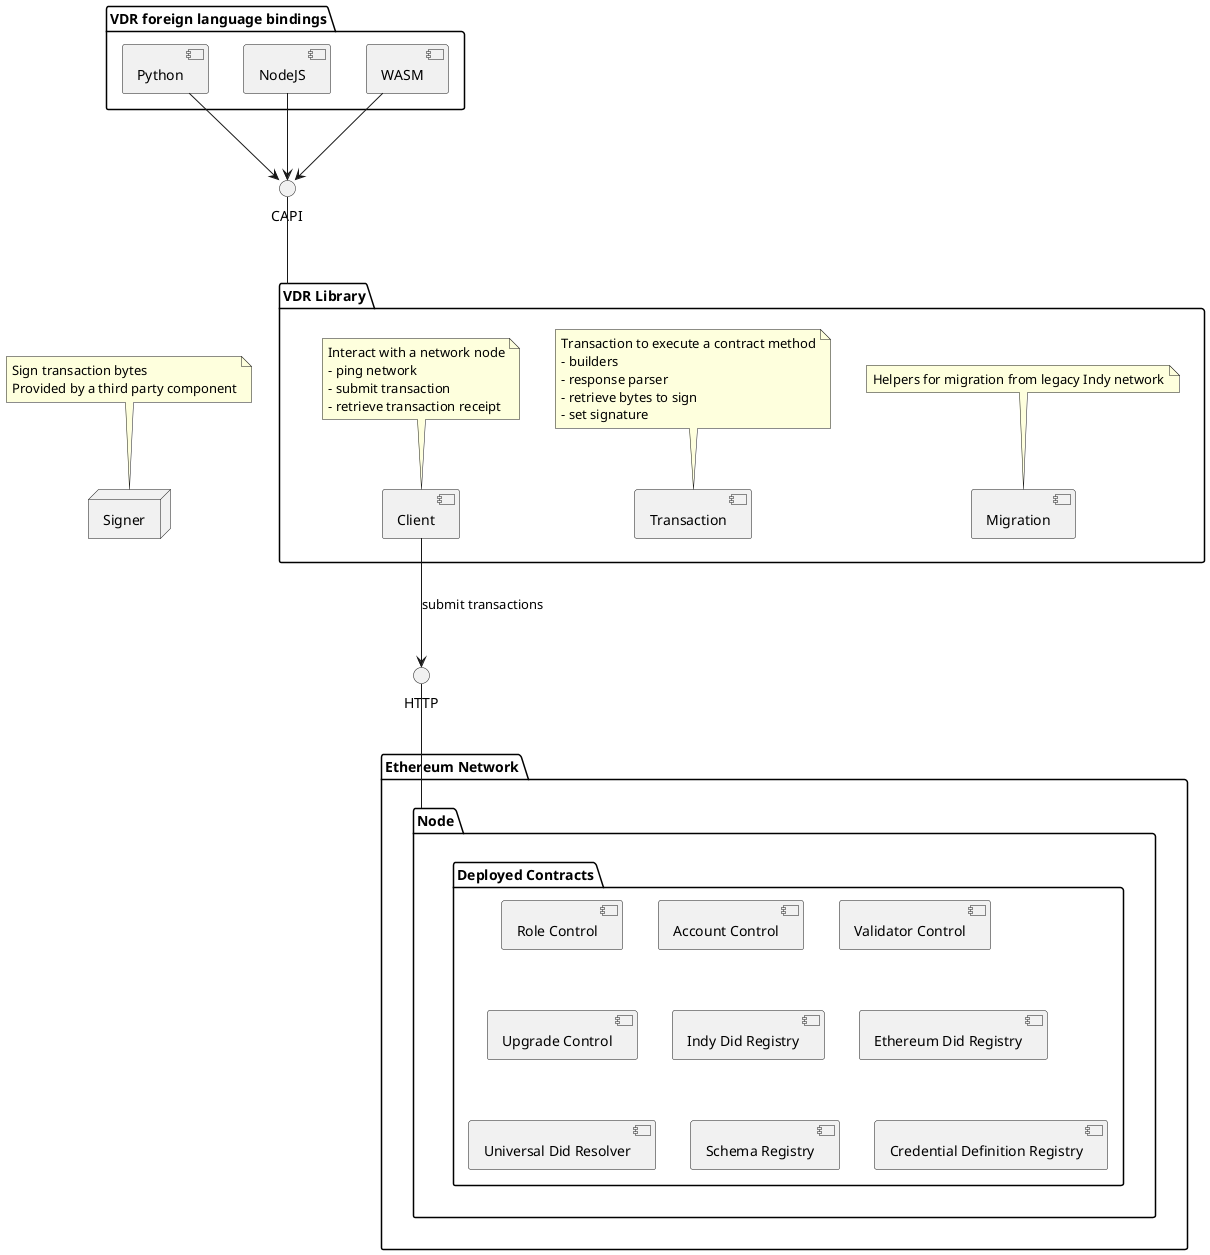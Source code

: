 @startuml

package "Ethereum Network" {
    package "Node" {
        package "Deployed Contracts" {
            component [Role Control]
            component [Account Control]
            component [Validator Control]
            component [Upgrade Control]
            component [Indy Did Registry]
            component [Ethereum Did Registry]
            component [Universal Did Resolver]
            component [Schema Registry]
            component [Credential Definition Registry]
        }
    }
}

together {

    package "VDR Library" {

        component Migration
        note top of [Migration]
          Helpers for migration from legacy Indy network
        end note

        component Transaction
        note top of [Transaction]
          Transaction to execute a contract method
          - builders
          - response parser
          - retrieve bytes to sign
          - set signature
        end note

        component Client
        note top of [Client]
          Interact with a network node
          - ping network
          - submit transaction
          - retrieve transaction receipt
        end note
    }

    node Signer
    note top of [Signer]
      Sign transaction bytes
      Provided by a third party component
    end note

}

package "VDR foreign language bindings" {
    component Python
    component NodeJS
    component WASM
}

interface HTTP
interface CAPI

[Client] --> HTTP : submit transactions
HTTP -- [Node]

[Python] --> [CAPI]
[NodeJS] --> [CAPI]
[WASM] --> [CAPI]
[CAPI] -- [VDR Library]

@enduml

